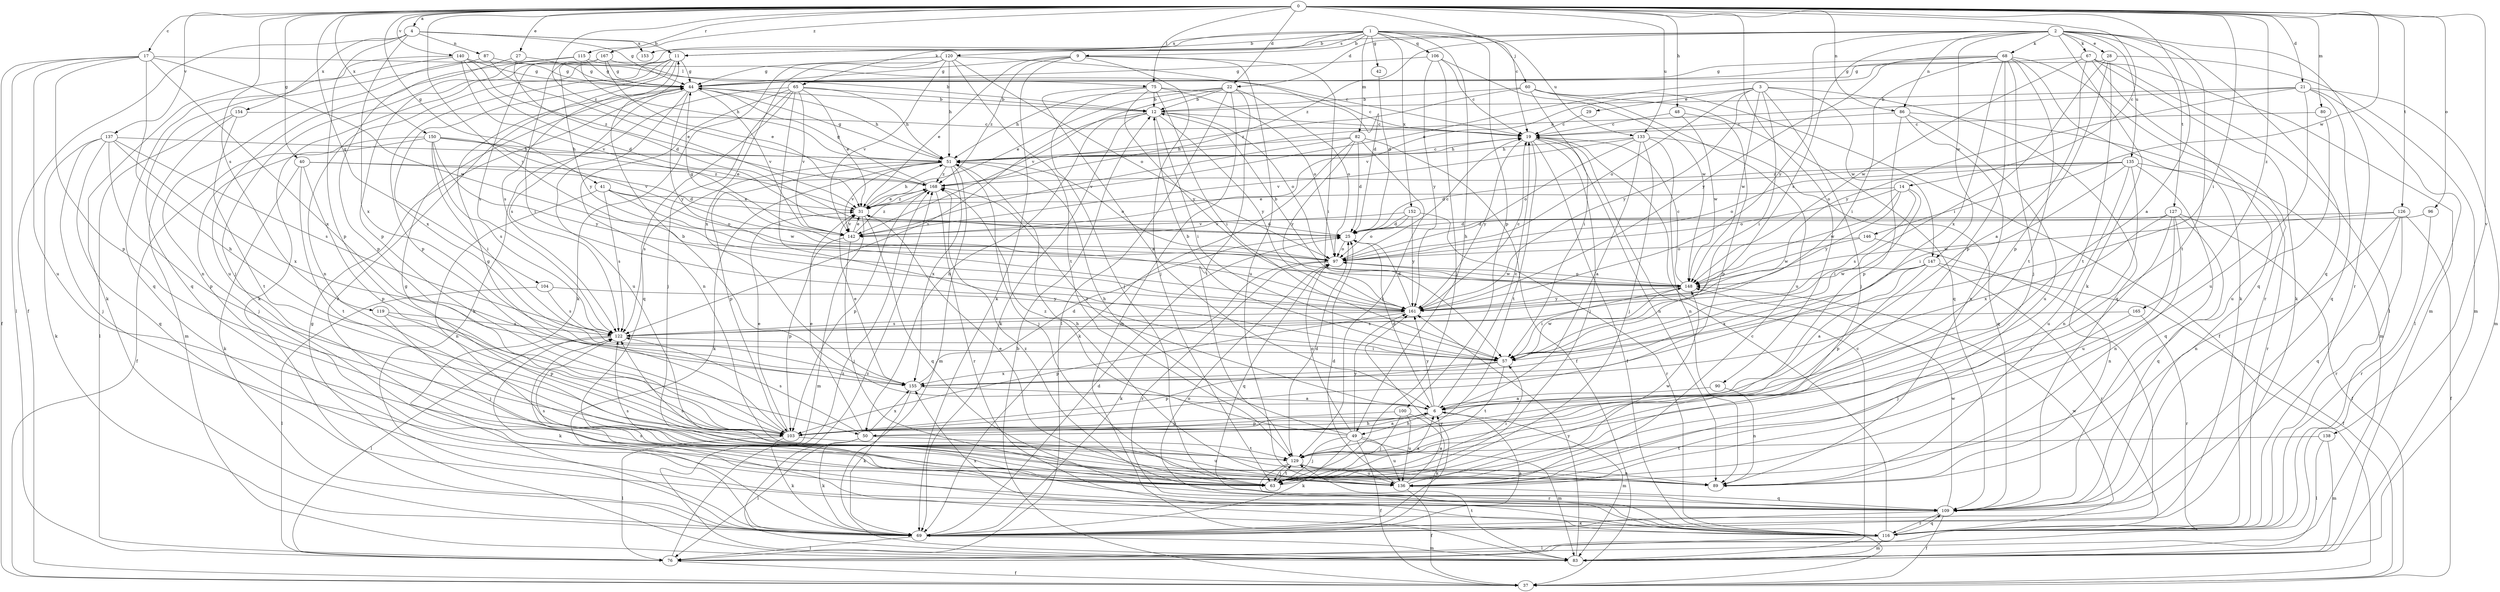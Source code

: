 strict digraph  {
0;
1;
2;
3;
4;
6;
9;
11;
12;
14;
17;
19;
21;
22;
25;
27;
28;
29;
31;
37;
40;
41;
42;
44;
48;
49;
50;
51;
57;
60;
63;
65;
67;
68;
69;
75;
76;
80;
82;
83;
86;
87;
89;
90;
96;
97;
100;
103;
104;
106;
109;
115;
116;
119;
120;
122;
126;
127;
129;
133;
135;
136;
137;
138;
140;
142;
146;
147;
148;
150;
152;
153;
154;
155;
161;
165;
167;
168;
0 -> 4  [label=a];
0 -> 6  [label=a];
0 -> 14  [label=c];
0 -> 17  [label=c];
0 -> 19  [label=c];
0 -> 21  [label=d];
0 -> 22  [label=d];
0 -> 27  [label=e];
0 -> 40  [label=g];
0 -> 41  [label=g];
0 -> 48  [label=h];
0 -> 57  [label=i];
0 -> 75  [label=l];
0 -> 80  [label=m];
0 -> 86  [label=n];
0 -> 90  [label=o];
0 -> 96  [label=o];
0 -> 104  [label=q];
0 -> 115  [label=r];
0 -> 119  [label=s];
0 -> 126  [label=t];
0 -> 133  [label=u];
0 -> 137  [label=v];
0 -> 138  [label=v];
0 -> 140  [label=v];
0 -> 146  [label=w];
0 -> 150  [label=x];
0 -> 161  [label=y];
0 -> 165  [label=z];
0 -> 167  [label=z];
0 -> 168  [label=z];
1 -> 9  [label=b];
1 -> 11  [label=b];
1 -> 42  [label=g];
1 -> 49  [label=h];
1 -> 60  [label=j];
1 -> 65  [label=k];
1 -> 82  [label=m];
1 -> 100  [label=p];
1 -> 103  [label=p];
1 -> 106  [label=q];
1 -> 120  [label=s];
1 -> 133  [label=u];
1 -> 152  [label=x];
1 -> 153  [label=x];
2 -> 11  [label=b];
2 -> 22  [label=d];
2 -> 28  [label=e];
2 -> 67  [label=k];
2 -> 68  [label=k];
2 -> 69  [label=k];
2 -> 86  [label=n];
2 -> 109  [label=q];
2 -> 116  [label=r];
2 -> 122  [label=s];
2 -> 127  [label=t];
2 -> 129  [label=t];
2 -> 135  [label=u];
2 -> 147  [label=w];
2 -> 161  [label=y];
2 -> 168  [label=z];
3 -> 29  [label=e];
3 -> 57  [label=i];
3 -> 63  [label=j];
3 -> 97  [label=o];
3 -> 109  [label=q];
3 -> 142  [label=v];
3 -> 147  [label=w];
3 -> 148  [label=w];
3 -> 161  [label=y];
4 -> 11  [label=b];
4 -> 37  [label=f];
4 -> 44  [label=g];
4 -> 87  [label=n];
4 -> 103  [label=p];
4 -> 153  [label=x];
4 -> 154  [label=x];
4 -> 155  [label=x];
6 -> 11  [label=b];
6 -> 19  [label=c];
6 -> 25  [label=d];
6 -> 49  [label=h];
6 -> 50  [label=h];
6 -> 83  [label=m];
6 -> 103  [label=p];
6 -> 161  [label=y];
6 -> 168  [label=z];
9 -> 31  [label=e];
9 -> 44  [label=g];
9 -> 57  [label=i];
9 -> 63  [label=j];
9 -> 69  [label=k];
9 -> 136  [label=u];
9 -> 168  [label=z];
11 -> 44  [label=g];
11 -> 69  [label=k];
11 -> 89  [label=n];
11 -> 103  [label=p];
11 -> 116  [label=r];
11 -> 122  [label=s];
11 -> 155  [label=x];
12 -> 19  [label=c];
12 -> 50  [label=h];
12 -> 57  [label=i];
12 -> 69  [label=k];
12 -> 97  [label=o];
12 -> 122  [label=s];
12 -> 161  [label=y];
14 -> 31  [label=e];
14 -> 57  [label=i];
14 -> 97  [label=o];
14 -> 122  [label=s];
14 -> 148  [label=w];
14 -> 161  [label=y];
17 -> 37  [label=f];
17 -> 50  [label=h];
17 -> 75  [label=l];
17 -> 76  [label=l];
17 -> 103  [label=p];
17 -> 136  [label=u];
17 -> 148  [label=w];
17 -> 155  [label=x];
19 -> 37  [label=f];
19 -> 51  [label=h];
19 -> 63  [label=j];
19 -> 89  [label=n];
19 -> 129  [label=t];
19 -> 161  [label=y];
21 -> 12  [label=b];
21 -> 51  [label=h];
21 -> 76  [label=l];
21 -> 83  [label=m];
21 -> 109  [label=q];
21 -> 136  [label=u];
21 -> 161  [label=y];
22 -> 12  [label=b];
22 -> 31  [label=e];
22 -> 51  [label=h];
22 -> 76  [label=l];
22 -> 83  [label=m];
22 -> 97  [label=o];
22 -> 129  [label=t];
22 -> 142  [label=v];
25 -> 97  [label=o];
27 -> 25  [label=d];
27 -> 44  [label=g];
27 -> 103  [label=p];
28 -> 44  [label=g];
28 -> 57  [label=i];
28 -> 83  [label=m];
28 -> 103  [label=p];
28 -> 129  [label=t];
29 -> 19  [label=c];
31 -> 25  [label=d];
31 -> 51  [label=h];
31 -> 83  [label=m];
31 -> 109  [label=q];
31 -> 142  [label=v];
31 -> 168  [label=z];
37 -> 12  [label=b];
40 -> 25  [label=d];
40 -> 69  [label=k];
40 -> 103  [label=p];
40 -> 129  [label=t];
40 -> 168  [label=z];
41 -> 31  [label=e];
41 -> 89  [label=n];
41 -> 97  [label=o];
41 -> 122  [label=s];
41 -> 148  [label=w];
42 -> 25  [label=d];
44 -> 12  [label=b];
44 -> 51  [label=h];
44 -> 122  [label=s];
44 -> 136  [label=u];
44 -> 142  [label=v];
44 -> 161  [label=y];
48 -> 19  [label=c];
48 -> 103  [label=p];
48 -> 148  [label=w];
49 -> 37  [label=f];
49 -> 51  [label=h];
49 -> 63  [label=j];
49 -> 69  [label=k];
49 -> 83  [label=m];
49 -> 97  [label=o];
49 -> 136  [label=u];
49 -> 161  [label=y];
49 -> 168  [label=z];
50 -> 6  [label=a];
50 -> 31  [label=e];
50 -> 69  [label=k];
50 -> 76  [label=l];
50 -> 122  [label=s];
50 -> 136  [label=u];
50 -> 155  [label=x];
51 -> 19  [label=c];
51 -> 44  [label=g];
51 -> 63  [label=j];
51 -> 69  [label=k];
51 -> 83  [label=m];
51 -> 97  [label=o];
51 -> 103  [label=p];
51 -> 122  [label=s];
51 -> 142  [label=v];
51 -> 155  [label=x];
51 -> 168  [label=z];
57 -> 12  [label=b];
57 -> 103  [label=p];
57 -> 129  [label=t];
57 -> 148  [label=w];
57 -> 155  [label=x];
60 -> 12  [label=b];
60 -> 37  [label=f];
60 -> 57  [label=i];
60 -> 109  [label=q];
60 -> 136  [label=u];
60 -> 168  [label=z];
63 -> 6  [label=a];
63 -> 31  [label=e];
63 -> 57  [label=i];
63 -> 122  [label=s];
63 -> 129  [label=t];
65 -> 12  [label=b];
65 -> 31  [label=e];
65 -> 51  [label=h];
65 -> 57  [label=i];
65 -> 63  [label=j];
65 -> 69  [label=k];
65 -> 89  [label=n];
65 -> 109  [label=q];
65 -> 142  [label=v];
67 -> 6  [label=a];
67 -> 44  [label=g];
67 -> 69  [label=k];
67 -> 76  [label=l];
67 -> 83  [label=m];
67 -> 109  [label=q];
67 -> 148  [label=w];
68 -> 31  [label=e];
68 -> 44  [label=g];
68 -> 57  [label=i];
68 -> 63  [label=j];
68 -> 69  [label=k];
68 -> 103  [label=p];
68 -> 116  [label=r];
68 -> 129  [label=t];
68 -> 155  [label=x];
68 -> 161  [label=y];
69 -> 6  [label=a];
69 -> 25  [label=d];
69 -> 76  [label=l];
69 -> 83  [label=m];
69 -> 161  [label=y];
75 -> 6  [label=a];
75 -> 12  [label=b];
75 -> 19  [label=c];
75 -> 57  [label=i];
75 -> 63  [label=j];
75 -> 97  [label=o];
75 -> 161  [label=y];
76 -> 37  [label=f];
76 -> 168  [label=z];
80 -> 19  [label=c];
80 -> 136  [label=u];
82 -> 25  [label=d];
82 -> 37  [label=f];
82 -> 51  [label=h];
82 -> 69  [label=k];
82 -> 129  [label=t];
82 -> 142  [label=v];
82 -> 161  [label=y];
83 -> 19  [label=c];
83 -> 44  [label=g];
83 -> 129  [label=t];
83 -> 161  [label=y];
83 -> 168  [label=z];
86 -> 19  [label=c];
86 -> 83  [label=m];
86 -> 89  [label=n];
86 -> 103  [label=p];
86 -> 136  [label=u];
87 -> 31  [label=e];
87 -> 44  [label=g];
87 -> 109  [label=q];
89 -> 44  [label=g];
89 -> 122  [label=s];
90 -> 6  [label=a];
90 -> 89  [label=n];
96 -> 25  [label=d];
96 -> 116  [label=r];
97 -> 19  [label=c];
97 -> 44  [label=g];
97 -> 69  [label=k];
97 -> 109  [label=q];
97 -> 116  [label=r];
97 -> 148  [label=w];
100 -> 63  [label=j];
100 -> 69  [label=k];
100 -> 103  [label=p];
100 -> 136  [label=u];
103 -> 31  [label=e];
103 -> 44  [label=g];
103 -> 69  [label=k];
103 -> 76  [label=l];
103 -> 129  [label=t];
104 -> 76  [label=l];
104 -> 122  [label=s];
104 -> 161  [label=y];
106 -> 19  [label=c];
106 -> 44  [label=g];
106 -> 63  [label=j];
106 -> 148  [label=w];
106 -> 161  [label=y];
109 -> 37  [label=f];
109 -> 69  [label=k];
109 -> 116  [label=r];
109 -> 148  [label=w];
109 -> 168  [label=z];
115 -> 12  [label=b];
115 -> 44  [label=g];
115 -> 51  [label=h];
115 -> 89  [label=n];
115 -> 136  [label=u];
116 -> 19  [label=c];
116 -> 76  [label=l];
116 -> 83  [label=m];
116 -> 97  [label=o];
116 -> 109  [label=q];
116 -> 122  [label=s];
116 -> 148  [label=w];
116 -> 155  [label=x];
119 -> 63  [label=j];
119 -> 103  [label=p];
119 -> 122  [label=s];
120 -> 25  [label=d];
120 -> 44  [label=g];
120 -> 51  [label=h];
120 -> 69  [label=k];
120 -> 97  [label=o];
120 -> 129  [label=t];
120 -> 142  [label=v];
120 -> 155  [label=x];
122 -> 57  [label=i];
122 -> 69  [label=k];
122 -> 76  [label=l];
126 -> 25  [label=d];
126 -> 37  [label=f];
126 -> 89  [label=n];
126 -> 109  [label=q];
126 -> 116  [label=r];
126 -> 148  [label=w];
127 -> 37  [label=f];
127 -> 63  [label=j];
127 -> 89  [label=n];
127 -> 109  [label=q];
127 -> 136  [label=u];
127 -> 142  [label=v];
127 -> 155  [label=x];
129 -> 25  [label=d];
129 -> 63  [label=j];
129 -> 89  [label=n];
129 -> 116  [label=r];
129 -> 136  [label=u];
133 -> 6  [label=a];
133 -> 51  [label=h];
133 -> 63  [label=j];
133 -> 89  [label=n];
133 -> 97  [label=o];
133 -> 109  [label=q];
133 -> 142  [label=v];
135 -> 25  [label=d];
135 -> 57  [label=i];
135 -> 89  [label=n];
135 -> 97  [label=o];
135 -> 109  [label=q];
135 -> 116  [label=r];
135 -> 136  [label=u];
135 -> 168  [label=z];
136 -> 6  [label=a];
136 -> 25  [label=d];
136 -> 37  [label=f];
136 -> 51  [label=h];
136 -> 109  [label=q];
136 -> 122  [label=s];
136 -> 148  [label=w];
137 -> 51  [label=h];
137 -> 63  [label=j];
137 -> 69  [label=k];
137 -> 103  [label=p];
137 -> 109  [label=q];
137 -> 122  [label=s];
137 -> 155  [label=x];
138 -> 76  [label=l];
138 -> 83  [label=m];
138 -> 129  [label=t];
140 -> 25  [label=d];
140 -> 44  [label=g];
140 -> 69  [label=k];
140 -> 109  [label=q];
140 -> 142  [label=v];
140 -> 168  [label=z];
142 -> 31  [label=e];
142 -> 63  [label=j];
142 -> 103  [label=p];
142 -> 168  [label=z];
146 -> 89  [label=n];
146 -> 97  [label=o];
146 -> 148  [label=w];
147 -> 6  [label=a];
147 -> 37  [label=f];
147 -> 103  [label=p];
147 -> 116  [label=r];
147 -> 148  [label=w];
147 -> 155  [label=x];
148 -> 12  [label=b];
148 -> 19  [label=c];
148 -> 57  [label=i];
148 -> 97  [label=o];
148 -> 161  [label=y];
150 -> 31  [label=e];
150 -> 37  [label=f];
150 -> 51  [label=h];
150 -> 57  [label=i];
150 -> 63  [label=j];
150 -> 122  [label=s];
150 -> 142  [label=v];
150 -> 161  [label=y];
152 -> 25  [label=d];
152 -> 97  [label=o];
152 -> 116  [label=r];
152 -> 142  [label=v];
152 -> 161  [label=y];
154 -> 19  [label=c];
154 -> 76  [label=l];
154 -> 83  [label=m];
154 -> 129  [label=t];
155 -> 6  [label=a];
155 -> 25  [label=d];
155 -> 31  [label=e];
155 -> 69  [label=k];
161 -> 19  [label=c];
161 -> 25  [label=d];
161 -> 103  [label=p];
161 -> 122  [label=s];
165 -> 63  [label=j];
165 -> 116  [label=r];
165 -> 122  [label=s];
167 -> 19  [label=c];
167 -> 31  [label=e];
167 -> 44  [label=g];
167 -> 57  [label=i];
167 -> 63  [label=j];
167 -> 122  [label=s];
167 -> 161  [label=y];
168 -> 31  [label=e];
168 -> 44  [label=g];
168 -> 103  [label=p];
168 -> 116  [label=r];
}
